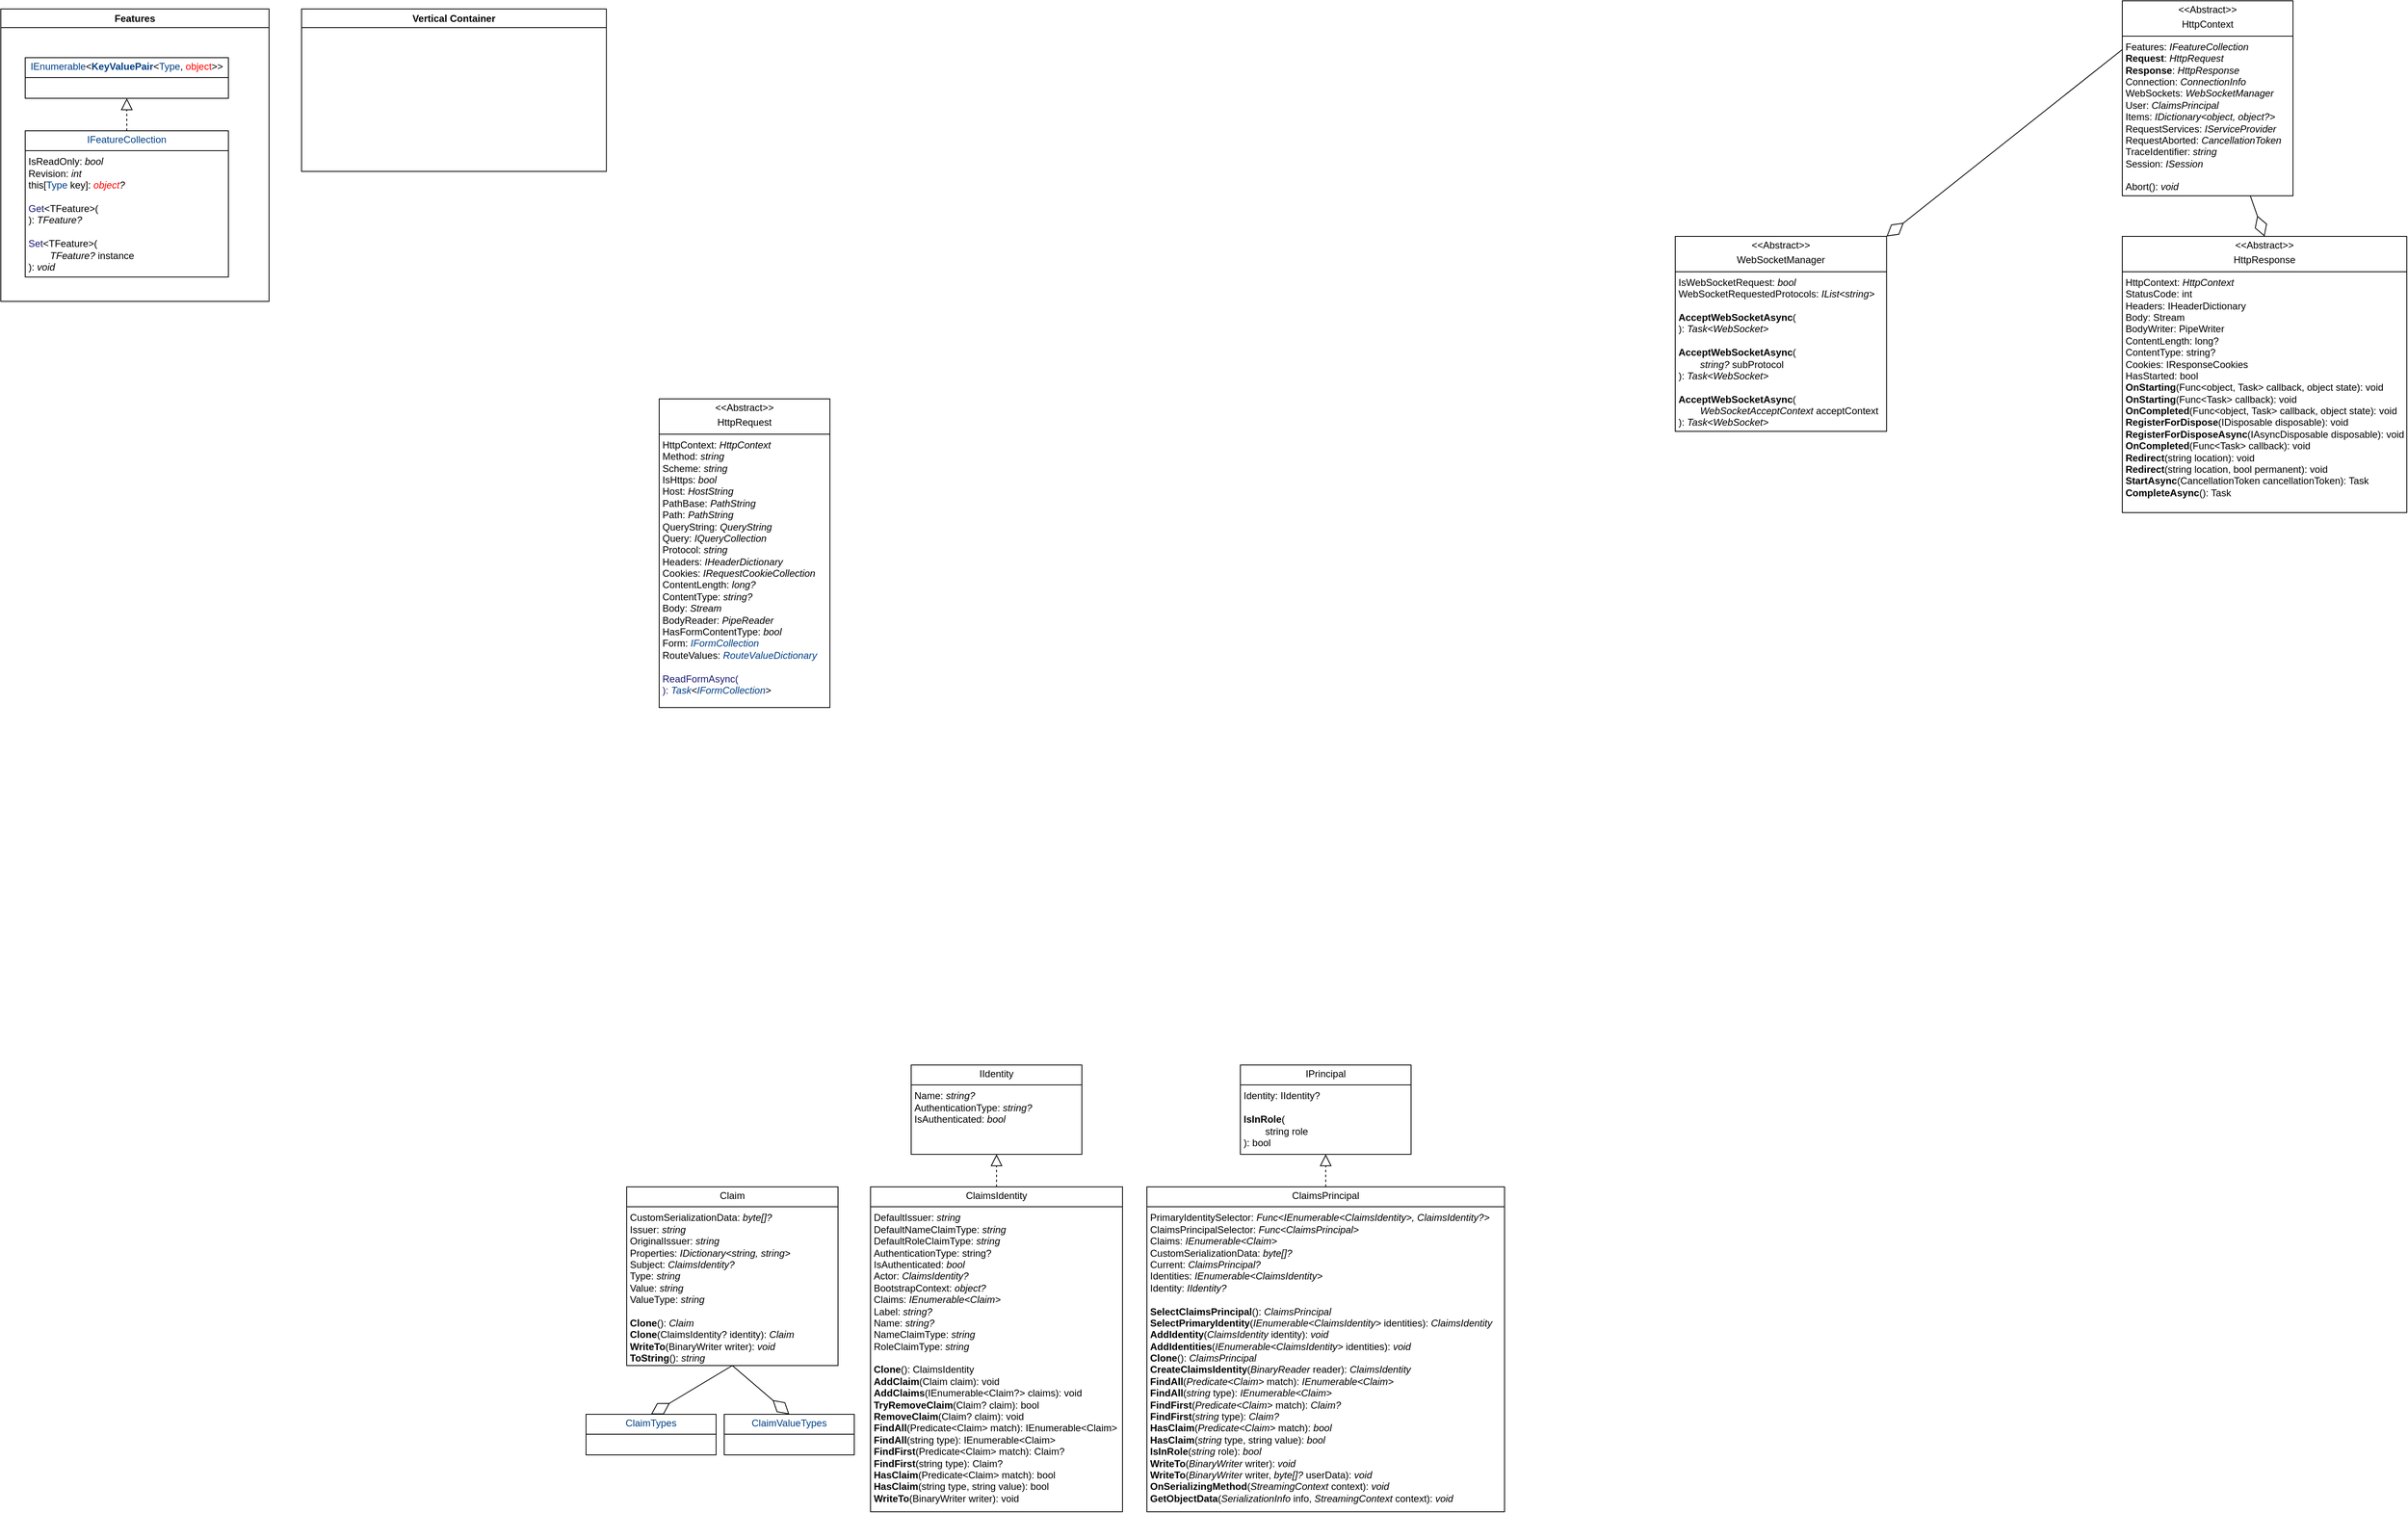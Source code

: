 <mxfile version="26.0.11">
  <diagram name="Page-1" id="c4acf3e9-155e-7222-9cf6-157b1a14988f">
    <mxGraphModel dx="1656" dy="393" grid="1" gridSize="10" guides="1" tooltips="1" connect="1" arrows="1" fold="1" page="1" pageScale="1" pageWidth="850" pageHeight="1100" background="none" math="0" shadow="0">
      <root>
        <mxCell id="0" />
        <mxCell id="1" parent="0" />
        <mxCell id="_XB5iaJIaThtLEkjIBvh-1" value="&lt;p style=&quot;margin:0px;margin-top:4px;text-align:center;&quot;&gt;&lt;font&gt;&amp;lt;&amp;lt;Abstract&amp;gt;&amp;gt;&lt;/font&gt;&lt;/p&gt;&lt;p style=&quot;margin:0px;margin-top:4px;text-align:center;&quot;&gt;&lt;span style=&quot;&quot;&gt;HttpContext&lt;/span&gt;&lt;/p&gt;&lt;hr style=&quot;border-style:solid;&quot; size=&quot;1&quot;&gt;&lt;p style=&quot;margin:0px;margin-left:4px;&quot;&gt;Features:&amp;nbsp;&lt;span style=&quot;background-color: initial;&quot;&gt;&lt;i&gt;IFeatureCollection&lt;/i&gt;&lt;/span&gt;&lt;/p&gt;&lt;p style=&quot;margin:0px;margin-left:4px;&quot;&gt;&lt;b&gt;Request&lt;/b&gt;:&amp;nbsp;&lt;span style=&quot;background-color: initial;&quot;&gt;&lt;/span&gt;&lt;span style=&quot;background-color: initial;&quot;&gt;&lt;i&gt;HttpRequest&lt;/i&gt;&lt;/span&gt;&lt;/p&gt;&lt;p style=&quot;margin:0px;margin-left:4px;&quot;&gt;&lt;b&gt;Response&lt;/b&gt;:&amp;nbsp;&lt;span style=&quot;background-color: initial;&quot;&gt;&lt;/span&gt;&lt;span style=&quot;background-color: initial;&quot;&gt;&lt;i&gt;HttpResponse&lt;/i&gt;&lt;/span&gt;&lt;/p&gt;&lt;p style=&quot;margin:0px;margin-left:4px;&quot;&gt;Connection:&amp;nbsp;&lt;span style=&quot;background-color: initial;&quot;&gt;&lt;/span&gt;&lt;span style=&quot;background-color: initial;&quot;&gt;&lt;i&gt;ConnectionInfo&lt;/i&gt;&lt;/span&gt;&lt;/p&gt;&lt;p style=&quot;margin:0px;margin-left:4px;&quot;&gt;WebSockets:&amp;nbsp;&lt;span style=&quot;background-color: initial;&quot;&gt;&lt;/span&gt;&lt;span style=&quot;background-color: initial;&quot;&gt;&lt;i&gt;WebSocketManager&lt;/i&gt;&lt;/span&gt;&lt;/p&gt;&lt;p style=&quot;margin:0px;margin-left:4px;&quot;&gt;User:&amp;nbsp;&lt;span style=&quot;background-color: initial;&quot;&gt;&lt;/span&gt;&lt;span style=&quot;background-color: initial;&quot;&gt;&lt;i&gt;ClaimsPrincipal&lt;/i&gt;&lt;/span&gt;&lt;/p&gt;&lt;p style=&quot;margin:0px;margin-left:4px;&quot;&gt;Items:&amp;nbsp;&lt;span style=&quot;background-color: initial;&quot;&gt;&lt;/span&gt;&lt;i&gt;&lt;span style=&quot;background-color: initial;&quot;&gt;IDictionary&lt;/span&gt;&lt;span style=&quot;background-color: initial;&quot;&gt;&amp;lt;&lt;/span&gt;&lt;span style=&quot;background-color: initial;&quot;&gt;object&lt;/span&gt;&lt;span style=&quot;background-color: initial;&quot;&gt;, &lt;/span&gt;&lt;span style=&quot;background-color: initial;&quot;&gt;object&lt;/span&gt;&lt;span style=&quot;background-color: initial;&quot;&gt;?&amp;gt;&lt;/span&gt;&lt;/i&gt;&lt;/p&gt;&lt;p style=&quot;margin:0px;margin-left:4px;&quot;&gt;RequestServices:&amp;nbsp;&lt;span style=&quot;background-color: initial;&quot;&gt;&lt;/span&gt;&lt;span style=&quot;background-color: initial;&quot;&gt;&lt;i&gt;IServiceProvider&lt;/i&gt;&lt;/span&gt;&lt;/p&gt;&lt;p style=&quot;margin:0px;margin-left:4px;&quot;&gt;RequestAborted:&amp;nbsp;&lt;span style=&quot;background-color: initial;&quot;&gt;&lt;/span&gt;&lt;span style=&quot;background-color: initial;&quot;&gt;&lt;i&gt;CancellationToken&lt;/i&gt;&lt;/span&gt;&lt;/p&gt;&lt;p style=&quot;margin:0px;margin-left:4px;&quot;&gt;TraceIdentifier:&amp;nbsp;&lt;span style=&quot;background-color: initial;&quot;&gt;&lt;/span&gt;&lt;span style=&quot;background-color: initial;&quot;&gt;&lt;i&gt;string&lt;/i&gt;&lt;/span&gt;&lt;/p&gt;&lt;p style=&quot;margin:0px;margin-left:4px;&quot;&gt;Session:&amp;nbsp;&lt;span style=&quot;background-color: initial;&quot;&gt;&lt;/span&gt;&lt;span style=&quot;background-color: initial;&quot;&gt;&lt;i&gt;ISession&lt;/i&gt;&lt;/span&gt;&lt;/p&gt;&lt;p style=&quot;margin:0px;margin-left:4px;&quot;&gt;&lt;span style=&quot;background-color: initial;&quot;&gt;&lt;i&gt;&lt;br&gt;&lt;/i&gt;&lt;/span&gt;&lt;/p&gt;&lt;p style=&quot;margin:0px;margin-left:4px;&quot;&gt;Abort():&amp;nbsp;&lt;span style=&quot;background-color: initial;&quot;&gt;&lt;/span&gt;&lt;span style=&quot;background-color: initial;&quot;&gt;&lt;i&gt;void&lt;/i&gt;&lt;/span&gt;&lt;/p&gt;&lt;p style=&quot;margin:0px;margin-left:4px;&quot;&gt;&lt;span style=&quot;background-color: initial;&quot;&gt;&lt;br&gt;&lt;/span&gt;&lt;/p&gt;" style="verticalAlign=top;align=left;overflow=fill;html=1;whiteSpace=wrap;fontColor=#000000;" parent="1" vertex="1">
          <mxGeometry x="1800" y="30" width="210" height="240" as="geometry" />
        </mxCell>
        <mxCell id="_XB5iaJIaThtLEkjIBvh-3" value="&lt;p style=&quot;margin:0px;margin-top:4px;text-align:center;&quot;&gt;&lt;font&gt;&amp;lt;&amp;lt;Abstract&amp;gt;&amp;gt;&lt;/font&gt;&lt;/p&gt;&lt;p style=&quot;margin:0px;margin-top:4px;text-align:center;&quot;&gt;&lt;span style=&quot;&quot;&gt;HttpResponse&lt;/span&gt;&lt;/p&gt;&lt;hr style=&quot;border-style:solid;&quot; size=&quot;1&quot;&gt;&lt;p style=&quot;margin:0px;margin-left:4px;&quot;&gt;HttpContext:&amp;nbsp;&lt;span style=&quot;background-color: initial;&quot;&gt;&lt;i&gt;HttpContext&lt;/i&gt;&lt;/span&gt;&lt;/p&gt;&lt;p style=&quot;margin:0px;margin-left:4px;&quot;&gt;StatusCode:&amp;nbsp;&lt;span style=&quot;background-color: initial;&quot;&gt;int&lt;/span&gt;&lt;/p&gt;&lt;p style=&quot;margin:0px;margin-left:4px;&quot;&gt;Headers:&amp;nbsp;&lt;span style=&quot;background-color: initial;&quot;&gt;&lt;/span&gt;&lt;span style=&quot;background-color: initial;&quot;&gt;IHeaderDictionary&lt;/span&gt;&lt;/p&gt;&lt;p style=&quot;margin:0px;margin-left:4px;&quot;&gt;Body:&amp;nbsp;&lt;span style=&quot;background-color: initial;&quot;&gt;&lt;/span&gt;&lt;span style=&quot;background-color: initial;&quot;&gt;Stream&lt;/span&gt;&lt;/p&gt;&lt;p style=&quot;margin:0px;margin-left:4px;&quot;&gt;BodyWriter:&amp;nbsp;&lt;span style=&quot;background-color: initial;&quot;&gt;&lt;/span&gt;&lt;span style=&quot;background-color: initial;&quot;&gt;PipeWriter&lt;/span&gt;&lt;/p&gt;&lt;p style=&quot;margin:0px;margin-left:4px;&quot;&gt;ContentLength:&amp;nbsp;&lt;span style=&quot;background-color: initial;&quot;&gt;&lt;/span&gt;&lt;span style=&quot;background-color: initial;&quot;&gt;long&lt;/span&gt;&lt;span style=&quot;background-color: initial;&quot;&gt;?&lt;/span&gt;&lt;/p&gt;&lt;p style=&quot;margin:0px;margin-left:4px;&quot;&gt;ContentType:&amp;nbsp;&lt;span style=&quot;background-color: initial;&quot;&gt;&lt;/span&gt;&lt;span style=&quot;background-color: initial;&quot;&gt;string&lt;/span&gt;&lt;span style=&quot;background-color: initial;&quot;&gt;?&lt;/span&gt;&lt;/p&gt;&lt;p style=&quot;margin:0px;margin-left:4px;&quot;&gt;Cookies:&amp;nbsp;&lt;span style=&quot;background-color: initial;&quot;&gt;&lt;/span&gt;&lt;span style=&quot;background-color: initial;&quot;&gt;IResponseCookies&lt;/span&gt;&lt;/p&gt;&lt;p style=&quot;margin:0px;margin-left:4px;&quot;&gt;HasStarted:&amp;nbsp;&lt;span style=&quot;background-color: initial;&quot;&gt;&lt;/span&gt;&lt;span style=&quot;background-color: initial;&quot;&gt;bool&lt;/span&gt;&lt;/p&gt;&lt;p style=&quot;margin:0px;margin-left:4px;&quot;&gt;&lt;span style=&quot;&quot;&gt;&lt;b&gt;OnStarting&lt;/b&gt;&lt;/span&gt;(&lt;span style=&quot;background-color: initial;&quot;&gt;Func&lt;/span&gt;&lt;span style=&quot;background-color: initial;&quot;&gt;&amp;lt;&lt;/span&gt;&lt;span style=&quot;background-color: initial;&quot;&gt;object&lt;/span&gt;&lt;span style=&quot;background-color: initial;&quot;&gt;, &lt;/span&gt;&lt;span style=&quot;background-color: initial;&quot;&gt;Task&lt;/span&gt;&lt;span style=&quot;background-color: initial;&quot;&gt;&amp;gt; callback,&amp;nbsp;&lt;/span&gt;&lt;span style=&quot;background-color: initial;&quot;&gt;object&lt;/span&gt;&lt;span style=&quot;background-color: initial;&quot;&gt; state&lt;/span&gt;&lt;span style=&quot;background-color: initial;&quot;&gt;): void&lt;/span&gt;&lt;/p&gt;&lt;p style=&quot;margin:0px;margin-left:4px;&quot;&gt;&lt;span style=&quot;&quot;&gt;&lt;b&gt;OnStarting&lt;/b&gt;&lt;/span&gt;(&lt;span style=&quot;background-color: initial;&quot;&gt;Func&lt;/span&gt;&lt;span style=&quot;background-color: initial;&quot;&gt;&amp;lt;&lt;/span&gt;&lt;span style=&quot;background-color: initial;&quot;&gt;Task&lt;/span&gt;&lt;span style=&quot;background-color: initial;&quot;&gt;&amp;gt; callback&lt;/span&gt;&lt;span style=&quot;background-color: initial;&quot;&gt;): void&lt;/span&gt;&lt;/p&gt;&lt;p style=&quot;margin:0px;margin-left:4px;&quot;&gt;&lt;span style=&quot;&quot;&gt;&lt;b&gt;OnCompleted&lt;/b&gt;&lt;/span&gt;(&lt;span style=&quot;background-color: initial;&quot;&gt;Func&lt;/span&gt;&lt;span style=&quot;background-color: initial;&quot;&gt;&amp;lt;&lt;/span&gt;&lt;span style=&quot;background-color: initial;&quot;&gt;object&lt;/span&gt;&lt;span style=&quot;background-color: initial;&quot;&gt;, &lt;/span&gt;&lt;span style=&quot;background-color: initial;&quot;&gt;Task&lt;/span&gt;&lt;span style=&quot;background-color: initial;&quot;&gt;&amp;gt; callback,&amp;nbsp;&lt;/span&gt;&lt;span style=&quot;background-color: initial;&quot;&gt;object&lt;/span&gt;&lt;span style=&quot;background-color: initial;&quot;&gt; state&lt;/span&gt;&lt;span style=&quot;background-color: initial;&quot;&gt;): void&lt;/span&gt;&lt;/p&gt;&lt;p style=&quot;margin:0px;margin-left:4px;&quot;&gt;&lt;span style=&quot;&quot;&gt;&lt;b&gt;RegisterForDispose&lt;/b&gt;&lt;/span&gt;(&lt;span style=&quot;background-color: initial;&quot;&gt;IDisposable&lt;/span&gt;&lt;span style=&quot;background-color: initial;&quot;&gt; disposable&lt;/span&gt;&lt;span style=&quot;background-color: initial;&quot;&gt;): void&lt;/span&gt;&lt;/p&gt;&lt;p style=&quot;margin:0px;margin-left:4px;&quot;&gt;&lt;span style=&quot;background-color: initial;&quot;&gt;&lt;b&gt;RegisterForDisposeAsync&lt;/b&gt;&lt;/span&gt;&lt;span style=&quot;background-color: initial;&quot;&gt;(&lt;/span&gt;&lt;span style=&quot;background-color: initial;&quot;&gt;IAsyncDisposable&lt;/span&gt;&lt;span style=&quot;background-color: initial;&quot;&gt; &lt;/span&gt;&lt;span style=&quot;background-color: initial;&quot;&gt;disposable&lt;/span&gt;&lt;span style=&quot;background-color: initial;&quot;&gt;): void&lt;/span&gt;&lt;/p&gt;&lt;p style=&quot;margin:0px;margin-left:4px;&quot;&gt;&lt;span style=&quot;background-color: initial;&quot;&gt;&lt;b&gt;OnCompleted&lt;/b&gt;&lt;/span&gt;&lt;span style=&quot;background-color: initial;&quot;&gt;(&lt;/span&gt;&lt;span style=&quot;background-color: initial;&quot;&gt;Func&lt;/span&gt;&lt;span style=&quot;background-color: initial;&quot;&gt;&amp;lt;&lt;/span&gt;&lt;span style=&quot;background-color: initial;&quot;&gt;Task&lt;/span&gt;&lt;span style=&quot;background-color: initial;&quot;&gt;&amp;gt; &lt;/span&gt;&lt;span style=&quot;background-color: initial;&quot;&gt;callback&lt;/span&gt;&lt;span style=&quot;background-color: initial;&quot;&gt;): void&lt;/span&gt;&lt;/p&gt;&lt;p style=&quot;margin:0px;margin-left:4px;&quot;&gt;&lt;span style=&quot;&quot;&gt;&lt;b&gt;Redirect&lt;/b&gt;&lt;/span&gt;(&lt;span style=&quot;&quot;&gt;string&lt;/span&gt; location): void&lt;span style=&quot;background-color: initial;&quot;&gt;&lt;/span&gt;&lt;/p&gt;&lt;p style=&quot;margin:0px;margin-left:4px;&quot;&gt;&lt;span style=&quot;&quot;&gt;&lt;b&gt;Redirect&lt;/b&gt;&lt;/span&gt;(&lt;span style=&quot;&quot;&gt;string&lt;/span&gt; location, &lt;span style=&quot;&quot;&gt;bool&lt;/span&gt; permanent): void&lt;/p&gt;&lt;p style=&quot;margin:0px;margin-left:4px;&quot;&gt;&lt;span style=&quot;&quot;&gt;&lt;b&gt;StartAsync&lt;/b&gt;&lt;/span&gt;(&lt;span style=&quot;background-color: initial;&quot;&gt;CancellationToken&lt;/span&gt;&lt;span style=&quot;background-color: initial;&quot;&gt; &lt;/span&gt;&lt;span style=&quot;background-color: initial;&quot;&gt;cancellationToken&lt;/span&gt;&lt;span style=&quot;background-color: initial;&quot;&gt;): Task&lt;/span&gt;&lt;/p&gt;&lt;p style=&quot;margin:0px;margin-left:4px;&quot;&gt;&lt;span style=&quot;&quot;&gt;&lt;b&gt;CompleteAsync&lt;/b&gt;&lt;/span&gt;(): Task&lt;/p&gt;" style="verticalAlign=top;align=left;overflow=fill;html=1;whiteSpace=wrap;fontColor=#000000;fontStyle=0" parent="1" vertex="1">
          <mxGeometry x="1800" y="320" width="350" height="340" as="geometry" />
        </mxCell>
        <mxCell id="_XB5iaJIaThtLEkjIBvh-5" value="&lt;p style=&quot;margin:0px;margin-top:4px;text-align:center;&quot;&gt;&lt;font&gt;&amp;lt;&amp;lt;Abstract&amp;gt;&amp;gt;&lt;/font&gt;&lt;/p&gt;&lt;p style=&quot;margin:0px;margin-top:4px;text-align:center;&quot;&gt;&lt;span style=&quot;&quot;&gt;WebSocketManager&lt;/span&gt;&lt;/p&gt;&lt;hr style=&quot;border-style:solid;&quot; size=&quot;1&quot;&gt;&lt;p style=&quot;margin:0px;margin-left:4px;&quot;&gt;IsWebSocketRequest: &lt;i&gt;bool&lt;/i&gt;&lt;/p&gt;&lt;p style=&quot;margin:0px;margin-left:4px;&quot;&gt;WebSocketRequestedProtocols:&amp;nbsp;&lt;i&gt;&lt;span style=&quot;background-color: initial;&quot;&gt;IList&lt;/span&gt;&lt;span style=&quot;background-color: initial;&quot;&gt;&amp;lt;&lt;/span&gt;&lt;span style=&quot;background-color: initial;&quot;&gt;string&lt;/span&gt;&lt;span style=&quot;background-color: initial;&quot;&gt;&amp;gt;&lt;/span&gt;&lt;/i&gt;&lt;/p&gt;&lt;p style=&quot;margin:0px;margin-left:4px;&quot;&gt;&lt;span style=&quot;font-weight: bold;&quot;&gt;&lt;br&gt;&lt;/span&gt;&lt;/p&gt;&lt;p style=&quot;margin:0px;margin-left:4px;&quot;&gt;&lt;span style=&quot;font-weight: bold;&quot;&gt;AcceptWebSocketAsync&lt;/span&gt;(&lt;/p&gt;&lt;p style=&quot;margin:0px;margin-left:4px;&quot;&gt;):&amp;nbsp;&lt;span style=&quot;background-color: initial;&quot;&gt;&lt;/span&gt;&lt;i&gt;&lt;span style=&quot;background-color: initial;&quot;&gt;Task&lt;/span&gt;&lt;span style=&quot;background-color: initial;&quot;&gt;&amp;lt;&lt;/span&gt;&lt;span style=&quot;background-color: initial;&quot;&gt;WebSocket&lt;/span&gt;&lt;span style=&quot;background-color: initial;&quot;&gt;&amp;gt;&lt;/span&gt;&lt;/i&gt;&lt;/p&gt;&lt;p style=&quot;margin:0px;margin-left:4px;&quot;&gt;&lt;span style=&quot;font-weight: bold;&quot;&gt;&lt;br&gt;&lt;/span&gt;&lt;/p&gt;&lt;p style=&quot;margin:0px;margin-left:4px;&quot;&gt;&lt;span style=&quot;font-weight: bold;&quot;&gt;AcceptWebSocketAsync&lt;/span&gt;(&lt;/p&gt;&lt;p style=&quot;margin:0px;margin-left:4px;&quot;&gt;&lt;span style=&quot;&quot;&gt;&lt;span style=&quot;white-space: pre;&quot;&gt;&#x9;&lt;/span&gt;&lt;i&gt;string&lt;/i&gt;&lt;/span&gt;&lt;i&gt;?&lt;/i&gt; subProtocol&lt;/p&gt;&lt;p style=&quot;margin:0px;margin-left:4px;&quot;&gt;):&amp;nbsp;&lt;span style=&quot;background-color: initial;&quot;&gt;&lt;/span&gt;&lt;i&gt;&lt;span style=&quot;background-color: initial;&quot;&gt;Task&lt;/span&gt;&lt;span style=&quot;background-color: initial;&quot;&gt;&amp;lt;&lt;/span&gt;&lt;span style=&quot;background-color: initial;&quot;&gt;WebSocket&lt;/span&gt;&lt;span style=&quot;background-color: initial;&quot;&gt;&amp;gt;&lt;/span&gt;&lt;/i&gt;&lt;/p&gt;&lt;p style=&quot;margin:0px;margin-left:4px;&quot;&gt;&lt;span style=&quot;font-weight: bold;&quot;&gt;&lt;br&gt;&lt;/span&gt;&lt;/p&gt;&lt;p style=&quot;margin:0px;margin-left:4px;&quot;&gt;&lt;span style=&quot;font-weight: bold;&quot;&gt;AcceptWebSocketAsync&lt;/span&gt;(&lt;/p&gt;&lt;p style=&quot;margin:0px;margin-left:4px;&quot;&gt;&lt;span style=&quot;&quot;&gt;&lt;span style=&quot;white-space: pre;&quot;&gt;&#x9;&lt;/span&gt;&lt;i&gt;WebSocketAcceptContext&lt;/i&gt;&lt;/span&gt; acceptContext&lt;/p&gt;&lt;p style=&quot;margin:0px;margin-left:4px;&quot;&gt;):&amp;nbsp;&lt;span style=&quot;background-color: initial;&quot;&gt;&lt;/span&gt;&lt;i&gt;&lt;span style=&quot;background-color: initial;&quot;&gt;Task&lt;/span&gt;&lt;span style=&quot;background-color: initial;&quot;&gt;&amp;lt;&lt;/span&gt;&lt;span style=&quot;background-color: initial;&quot;&gt;WebSocket&lt;/span&gt;&lt;span style=&quot;background-color: initial;&quot;&gt;&amp;gt;&lt;/span&gt;&lt;/i&gt;&lt;/p&gt;" style="verticalAlign=top;align=left;overflow=fill;html=1;whiteSpace=wrap;fontColor=#000000;fontStyle=0" parent="1" vertex="1">
          <mxGeometry x="1250" y="320" width="260" height="240" as="geometry" />
        </mxCell>
        <mxCell id="_XB5iaJIaThtLEkjIBvh-6" value="" style="endArrow=diamondThin;endFill=0;endSize=24;html=1;rounded=0;exitX=0;exitY=0.25;exitDx=0;exitDy=0;entryX=1;entryY=0;entryDx=0;entryDy=0;" parent="1" source="_XB5iaJIaThtLEkjIBvh-1" target="_XB5iaJIaThtLEkjIBvh-5" edge="1">
          <mxGeometry width="160" relative="1" as="geometry">
            <mxPoint x="1950" y="390" as="sourcePoint" />
            <mxPoint x="1870" y="294" as="targetPoint" />
          </mxGeometry>
        </mxCell>
        <mxCell id="_XB5iaJIaThtLEkjIBvh-7" value="&lt;p style=&quot;margin:0px;margin-top:4px;text-align:center;&quot;&gt;&lt;span style=&quot;background-color: initial;&quot;&gt;ClaimsPrincipal&lt;/span&gt;&lt;/p&gt;&lt;hr style=&quot;border-style:solid;&quot; size=&quot;1&quot;&gt;&lt;p style=&quot;margin:0px;margin-left:4px;&quot;&gt;PrimaryIdentitySelector:&amp;nbsp;&lt;i&gt;&lt;span style=&quot;background-color: initial;&quot;&gt;Func&lt;/span&gt;&lt;span style=&quot;background-color: initial;&quot;&gt;&amp;lt;&lt;/span&gt;&lt;span style=&quot;background-color: initial;&quot;&gt;IEnumerable&lt;/span&gt;&lt;span style=&quot;background-color: initial;&quot;&gt;&amp;lt;&lt;/span&gt;&lt;span style=&quot;background-color: initial;&quot;&gt;ClaimsIdentity&lt;/span&gt;&lt;span style=&quot;background-color: initial;&quot;&gt;&amp;gt;, &lt;/span&gt;&lt;span style=&quot;background-color: initial;&quot;&gt;ClaimsIdentity&lt;/span&gt;&lt;span style=&quot;background-color: initial;&quot;&gt;?&amp;gt;&lt;/span&gt;&lt;/i&gt;&lt;/p&gt;&lt;p style=&quot;margin:0px;margin-left:4px;&quot;&gt;ClaimsPrincipalSelector:&amp;nbsp;&lt;span style=&quot;background-color: initial;&quot;&gt;&lt;/span&gt;&lt;i&gt;&lt;span style=&quot;background-color: initial;&quot;&gt;Func&lt;/span&gt;&lt;span style=&quot;background-color: initial;&quot;&gt;&amp;lt;&lt;/span&gt;&lt;span style=&quot;background-color: initial;&quot;&gt;ClaimsPrincipal&lt;/span&gt;&lt;span style=&quot;background-color: initial;&quot;&gt;&amp;gt;&lt;/span&gt;&lt;/i&gt;&lt;/p&gt;&lt;p style=&quot;margin:0px;margin-left:4px;&quot;&gt;Claims:&amp;nbsp;&lt;span style=&quot;background-color: initial;&quot;&gt;&lt;/span&gt;&lt;i&gt;&lt;span style=&quot;background-color: initial;&quot;&gt;IEnumerable&lt;/span&gt;&lt;span style=&quot;background-color: initial;&quot;&gt;&amp;lt;&lt;/span&gt;&lt;span style=&quot;background-color: initial;&quot;&gt;Claim&lt;/span&gt;&lt;span style=&quot;background-color: initial;&quot;&gt;&amp;gt;&lt;/span&gt;&lt;/i&gt;&lt;/p&gt;&lt;p style=&quot;margin:0px;margin-left:4px;&quot;&gt;CustomSerializationData:&amp;nbsp;&lt;span style=&quot;background-color: initial;&quot;&gt;&lt;/span&gt;&lt;i&gt;&lt;span style=&quot;background-color: initial;&quot;&gt;byte&lt;/span&gt;&lt;span style=&quot;background-color: initial;&quot;&gt;[]?&lt;/span&gt;&lt;/i&gt;&lt;/p&gt;&lt;p style=&quot;margin:0px;margin-left:4px;&quot;&gt;Current:&amp;nbsp;&lt;span style=&quot;background-color: initial;&quot;&gt;&lt;/span&gt;&lt;i&gt;&lt;span style=&quot;background-color: initial;&quot;&gt;ClaimsPrincipal&lt;/span&gt;&lt;span style=&quot;background-color: initial;&quot;&gt;?&lt;/span&gt;&lt;/i&gt;&lt;/p&gt;&lt;p style=&quot;margin:0px;margin-left:4px;&quot;&gt;Identities:&amp;nbsp;&lt;span style=&quot;background-color: initial;&quot;&gt;&lt;/span&gt;&lt;i&gt;&lt;span style=&quot;background-color: initial;&quot;&gt;IEnumerable&lt;/span&gt;&lt;span style=&quot;background-color: initial;&quot;&gt;&amp;lt;&lt;/span&gt;&lt;span style=&quot;background-color: initial;&quot;&gt;ClaimsIdentity&lt;/span&gt;&lt;span style=&quot;background-color: initial;&quot;&gt;&amp;gt;&lt;/span&gt;&lt;/i&gt;&lt;/p&gt;&lt;p style=&quot;margin:0px;margin-left:4px;&quot;&gt;Identity:&amp;nbsp;&lt;span style=&quot;background-color: initial;&quot;&gt;&lt;/span&gt;&lt;i&gt;&lt;span style=&quot;background-color: initial;&quot;&gt;IIdentity&lt;/span&gt;&lt;span style=&quot;background-color: initial;&quot;&gt;?&lt;/span&gt;&lt;/i&gt;&lt;/p&gt;&lt;p style=&quot;margin:0px;margin-left:4px;&quot;&gt;&lt;span style=&quot;background-color: initial;&quot;&gt;&lt;br&gt;&lt;/span&gt;&lt;/p&gt;&lt;p style=&quot;margin:0px;margin-left:4px;&quot;&gt;&lt;span style=&quot;font-weight: bold;&quot;&gt;SelectClaimsPrincipal&lt;/span&gt;():&amp;nbsp;&lt;span style=&quot;background-color: initial;&quot;&gt;&lt;i&gt;ClaimsPrincipal&lt;/i&gt;&lt;/span&gt;&lt;/p&gt;&lt;p style=&quot;margin:0px;margin-left:4px;&quot;&gt;&lt;span style=&quot;font-weight: bold;&quot;&gt;SelectPrimaryIdentity&lt;/span&gt;(&lt;i&gt;&lt;span style=&quot;&quot;&gt;IEnumerable&lt;/span&gt;&amp;lt;&lt;span style=&quot;&quot;&gt;ClaimsIdentity&lt;/span&gt;&amp;gt;&lt;/i&gt; identities):&amp;nbsp;&lt;span style=&quot;background-color: initial;&quot;&gt;&lt;/span&gt;&lt;span style=&quot;background-color: initial;&quot;&gt;&lt;i&gt;ClaimsIdentity&lt;/i&gt;&lt;/span&gt;&lt;/p&gt;&lt;p style=&quot;margin:0px;margin-left:4px;&quot;&gt;&lt;span style=&quot;font-weight: bold;&quot;&gt;AddIdentity&lt;/span&gt;(&lt;span style=&quot;&quot;&gt;&lt;i&gt;ClaimsIdentity&lt;/i&gt;&lt;/span&gt; identity): &lt;i&gt;void&lt;/i&gt;&lt;span style=&quot;background-color: initial;&quot;&gt;&lt;/span&gt;&lt;/p&gt;&lt;p style=&quot;margin:0px;margin-left:4px;&quot;&gt;&lt;span style=&quot;font-weight: bold;&quot;&gt;AddIdentities&lt;/span&gt;(&lt;i&gt;&lt;span style=&quot;&quot;&gt;IEnumerable&lt;/span&gt;&amp;lt;&lt;span style=&quot;&quot;&gt;ClaimsIdentity&lt;/span&gt;&amp;gt;&lt;/i&gt; identities): &lt;i&gt;void&lt;/i&gt;&lt;/p&gt;&lt;p style=&quot;margin:0px;margin-left:4px;&quot;&gt;&lt;span style=&quot;font-weight: bold;&quot;&gt;Clone&lt;/span&gt;():&amp;nbsp;&lt;span style=&quot;background-color: initial;&quot;&gt;&lt;i&gt;ClaimsPrincipal&lt;/i&gt;&lt;/span&gt;&lt;/p&gt;&lt;p style=&quot;margin:0px;margin-left:4px;&quot;&gt;&lt;span style=&quot;font-weight: bold;&quot;&gt;CreateClaimsIdentity&lt;/span&gt;(&lt;span style=&quot;&quot;&gt;&lt;i&gt;BinaryReader&lt;/i&gt;&lt;/span&gt; reader):&amp;nbsp;&lt;span style=&quot;background-color: initial;&quot;&gt;&lt;/span&gt;&lt;span style=&quot;background-color: initial;&quot;&gt;&lt;i&gt;ClaimsIdentity&lt;/i&gt;&lt;/span&gt;&lt;/p&gt;&lt;p style=&quot;margin:0px;margin-left:4px;&quot;&gt;&lt;span style=&quot;font-weight: bold;&quot;&gt;FindAll&lt;/span&gt;(&lt;i&gt;&lt;span style=&quot;&quot;&gt;Predicate&lt;/span&gt;&amp;lt;&lt;span style=&quot;&quot;&gt;Claim&lt;/span&gt;&amp;gt;&lt;/i&gt; match):&amp;nbsp;&lt;span style=&quot;background-color: initial;&quot;&gt;&lt;/span&gt;&lt;i&gt;&lt;span style=&quot;background-color: initial;&quot;&gt;IEnumerable&lt;/span&gt;&lt;span style=&quot;background-color: initial;&quot;&gt;&amp;lt;&lt;/span&gt;&lt;span style=&quot;background-color: initial;&quot;&gt;Claim&lt;/span&gt;&lt;span style=&quot;background-color: initial;&quot;&gt;&amp;gt;&lt;/span&gt;&lt;/i&gt;&lt;/p&gt;&lt;p style=&quot;margin:0px;margin-left:4px;&quot;&gt;&lt;span style=&quot;font-weight: bold;&quot;&gt;FindAll&lt;/span&gt;(&lt;span style=&quot;&quot;&gt;&lt;i&gt;string&lt;/i&gt;&lt;/span&gt; type):&amp;nbsp;&lt;span style=&quot;background-color: initial;&quot;&gt;&lt;/span&gt;&lt;i&gt;&lt;span style=&quot;background-color: initial;&quot;&gt;IEnumerable&lt;/span&gt;&lt;span style=&quot;background-color: initial;&quot;&gt;&amp;lt;&lt;/span&gt;&lt;span style=&quot;background-color: initial;&quot;&gt;Claim&lt;/span&gt;&lt;span style=&quot;background-color: initial;&quot;&gt;&amp;gt;&lt;/span&gt;&lt;/i&gt;&lt;/p&gt;&lt;p style=&quot;margin:0px;margin-left:4px;&quot;&gt;&lt;span style=&quot;font-weight: bold;&quot;&gt;FindFirst&lt;/span&gt;(&lt;i&gt;&lt;span style=&quot;&quot;&gt;Predicate&lt;/span&gt;&amp;lt;&lt;span style=&quot;&quot;&gt;Claim&lt;/span&gt;&amp;gt;&lt;/i&gt; match):&amp;nbsp;&lt;span style=&quot;background-color: initial;&quot;&gt;&lt;/span&gt;&lt;i&gt;&lt;span style=&quot;background-color: initial;&quot;&gt;Claim&lt;/span&gt;&lt;span style=&quot;background-color: initial;&quot;&gt;?&lt;/span&gt;&lt;/i&gt;&lt;/p&gt;&lt;p style=&quot;margin:0px;margin-left:4px;&quot;&gt;&lt;span style=&quot;font-weight: bold;&quot;&gt;FindFirst&lt;/span&gt;(&lt;span style=&quot;&quot;&gt;&lt;i&gt;string&lt;/i&gt;&lt;/span&gt; type):&amp;nbsp;&lt;i&gt;&lt;span style=&quot;background-color: initial;&quot;&gt;Claim&lt;/span&gt;&lt;span style=&quot;background-color: initial;&quot;&gt;?&lt;/span&gt;&lt;/i&gt;&lt;/p&gt;&lt;p style=&quot;margin:0px;margin-left:4px;&quot;&gt;&lt;span style=&quot;font-weight: bold;&quot;&gt;HasClaim&lt;/span&gt;(&lt;i&gt;&lt;span style=&quot;&quot;&gt;Predicate&lt;/span&gt;&amp;lt;&lt;span style=&quot;&quot;&gt;Claim&lt;/span&gt;&amp;gt;&lt;/i&gt; match): &lt;i&gt;bool&lt;/i&gt;&lt;span style=&quot;background-color: initial;&quot;&gt;&lt;/span&gt;&lt;/p&gt;&lt;p style=&quot;margin:0px;margin-left:4px;&quot;&gt;&lt;span style=&quot;font-weight: bold;&quot;&gt;HasClaim&lt;/span&gt;(&lt;span style=&quot;&quot;&gt;&lt;i&gt;string&lt;/i&gt;&lt;/span&gt; type, &lt;span style=&quot;&quot;&gt;string&lt;/span&gt; value): &lt;i&gt;bool&lt;/i&gt;&lt;/p&gt;&lt;p style=&quot;margin:0px;margin-left:4px;&quot;&gt;&lt;span style=&quot;font-weight: bold;&quot;&gt;IsInRole&lt;/span&gt;(&lt;span style=&quot;&quot;&gt;&lt;i&gt;string&lt;/i&gt;&lt;/span&gt; role): &lt;i&gt;bool&lt;/i&gt;&lt;/p&gt;&lt;p style=&quot;margin:0px;margin-left:4px;&quot;&gt;&lt;span style=&quot;font-weight: bold;&quot;&gt;WriteTo&lt;/span&gt;(&lt;span style=&quot;&quot;&gt;&lt;i&gt;BinaryWriter&lt;/i&gt;&lt;/span&gt; writer): &lt;i&gt;void&lt;/i&gt;&lt;/p&gt;&lt;p style=&quot;margin:0px;margin-left:4px;&quot;&gt;&lt;span style=&quot;font-weight: bold;&quot;&gt;WriteTo&lt;/span&gt;(&lt;span style=&quot;&quot;&gt;&lt;i&gt;BinaryWriter&lt;/i&gt;&lt;/span&gt; writer, &lt;i&gt;byte[]?&lt;/i&gt; userData): &lt;i&gt;void&lt;/i&gt;&lt;/p&gt;&lt;p style=&quot;margin:0px;margin-left:4px;&quot;&gt;&lt;span style=&quot;font-weight: bold;&quot;&gt;OnSerializingMethod&lt;/span&gt;(&lt;i&gt;StreamingContext&lt;/i&gt; context): &lt;i&gt;void&lt;/i&gt;&lt;/p&gt;&lt;p style=&quot;margin:0px;margin-left:4px;&quot;&gt;&lt;span style=&quot;font-weight: bold;&quot;&gt;GetObjectData&lt;/span&gt;(&lt;span style=&quot;&quot;&gt;&lt;i&gt;SerializationInfo&lt;/i&gt;&lt;/span&gt; info, &lt;i&gt;StreamingContext&lt;/i&gt; context): &lt;i&gt;void&lt;/i&gt;&lt;/p&gt;&lt;p style=&quot;margin:0px;margin-left:4px;&quot;&gt;&lt;br&gt;&lt;/p&gt;&lt;p style=&quot;margin:0px;margin-left:4px;&quot;&gt;&lt;br&gt;&lt;/p&gt;&lt;p style=&quot;margin:0px;margin-left:4px;&quot;&gt;&lt;br&gt;&lt;/p&gt;" style="verticalAlign=top;align=left;overflow=fill;html=1;whiteSpace=wrap;fontColor=#000000;fontStyle=0" parent="1" vertex="1">
          <mxGeometry x="600" y="1490" width="440" height="400" as="geometry" />
        </mxCell>
        <mxCell id="_XB5iaJIaThtLEkjIBvh-8" value="&lt;p style=&quot;margin:0px;margin-top:4px;text-align:center;&quot;&gt;&lt;span style=&quot;&quot;&gt;IPrincipal&lt;/span&gt;&lt;/p&gt;&lt;hr style=&quot;border-style:solid;&quot; size=&quot;1&quot;&gt;&lt;p style=&quot;margin:0px;margin-left:4px;&quot;&gt;Identity:&amp;nbsp;&lt;span style=&quot;background-color: initial;&quot;&gt;IIdentity&lt;/span&gt;&lt;span style=&quot;background-color: initial;&quot;&gt;?&lt;/span&gt;&lt;/p&gt;&lt;p style=&quot;margin:0px;margin-left:4px;&quot;&gt;&lt;span style=&quot;font-weight: bold;&quot;&gt;&lt;br&gt;&lt;/span&gt;&lt;/p&gt;&lt;p style=&quot;margin:0px;margin-left:4px;&quot;&gt;&lt;span style=&quot;font-weight: bold;&quot;&gt;IsInRole&lt;/span&gt;(&lt;/p&gt;&lt;p style=&quot;margin:0px;margin-left:4px;&quot;&gt;&lt;span style=&quot;&quot;&gt;&lt;span style=&quot;white-space: pre;&quot;&gt;&#x9;&lt;/span&gt;string&lt;/span&gt; role&lt;/p&gt;&lt;p style=&quot;margin:0px;margin-left:4px;&quot;&gt;): bool&lt;span style=&quot;background-color: initial;&quot;&gt;&lt;/span&gt;&lt;/p&gt;&lt;p style=&quot;margin:0px;margin-left:4px;&quot;&gt;&lt;br&gt;&lt;/p&gt;" style="verticalAlign=top;align=left;overflow=fill;html=1;whiteSpace=wrap;fontColor=#000000;fontStyle=0" parent="1" vertex="1">
          <mxGeometry x="715" y="1340" width="210" height="110" as="geometry" />
        </mxCell>
        <mxCell id="_XB5iaJIaThtLEkjIBvh-9" value="&lt;p style=&quot;margin:0px;margin-top:4px;text-align:center;&quot;&gt;&lt;span style=&quot;&quot;&gt;IIdentity&lt;/span&gt;&lt;/p&gt;&lt;hr size=&quot;1&quot; style=&quot;border-style:solid;&quot;&gt;&lt;p style=&quot;margin:0px;margin-left:4px;&quot;&gt;Name:&amp;nbsp;&lt;i&gt;&lt;span style=&quot;background-color: initial;&quot;&gt;string&lt;/span&gt;&lt;span style=&quot;background-color: initial;&quot;&gt;?&lt;/span&gt;&lt;/i&gt;&lt;/p&gt;&lt;p style=&quot;margin:0px;margin-left:4px;&quot;&gt;AuthenticationType:&amp;nbsp;&lt;i&gt;&lt;span style=&quot;background-color: initial;&quot;&gt;string&lt;/span&gt;&lt;span style=&quot;background-color: initial;&quot;&gt;?&lt;/span&gt;&lt;/i&gt;&lt;/p&gt;&lt;p style=&quot;margin:0px;margin-left:4px;&quot;&gt;IsAuthenticated:&amp;nbsp;&lt;span style=&quot;background-color: initial;&quot;&gt;&lt;/span&gt;&lt;span style=&quot;background-color: initial;&quot;&gt;&lt;i&gt;bool&lt;/i&gt;&lt;/span&gt;&lt;/p&gt;" style="verticalAlign=top;align=left;overflow=fill;html=1;whiteSpace=wrap;fontColor=#000000;fontStyle=0" parent="1" vertex="1">
          <mxGeometry x="310" y="1340" width="210" height="110" as="geometry" />
        </mxCell>
        <mxCell id="_XB5iaJIaThtLEkjIBvh-10" value="&lt;p style=&quot;margin:0px;margin-top:4px;text-align:center;&quot;&gt;&lt;span style=&quot;&quot;&gt;ClaimsIdentity&lt;/span&gt;&lt;/p&gt;&lt;hr style=&quot;border-style:solid;&quot; size=&quot;1&quot;&gt;&lt;p style=&quot;margin:0px;margin-left:4px;&quot;&gt;DefaultIssuer:&lt;span style=&quot;font-style: italic;&quot;&gt;&amp;nbsp;&lt;/span&gt;&lt;span style=&quot;background-color: initial;&quot;&gt;&lt;i&gt;string&lt;/i&gt;&lt;/span&gt;&lt;/p&gt;&lt;p style=&quot;margin:0px;margin-left:4px;&quot;&gt;DefaultNameClaimType:&amp;nbsp;&lt;span style=&quot;background-color: initial;&quot;&gt;&lt;/span&gt;&lt;span style=&quot;background-color: initial;&quot;&gt;&lt;i&gt;string&lt;/i&gt;&lt;/span&gt;&lt;/p&gt;&lt;p style=&quot;margin:0px;margin-left:4px;&quot;&gt;DefaultRoleClaimType:&lt;span style=&quot;font-style: italic;&quot;&gt;&amp;nbsp;&lt;/span&gt;&lt;span style=&quot;background-color: initial;&quot;&gt;&lt;/span&gt;&lt;span style=&quot;background-color: initial;&quot;&gt;&lt;i&gt;string&lt;/i&gt;&lt;/span&gt;&lt;/p&gt;&lt;p style=&quot;margin:0px;margin-left:4px;&quot;&gt;AuthenticationType:&amp;nbsp;&lt;span style=&quot;background-color: initial;&quot;&gt;&lt;/span&gt;&lt;span style=&quot;background-color: initial;&quot;&gt;string&lt;/span&gt;&lt;span style=&quot;background-color: initial;&quot;&gt;?&lt;/span&gt;&lt;/p&gt;&lt;p style=&quot;margin:0px;margin-left:4px;&quot;&gt;IsAuthenticated:&amp;nbsp;&lt;span style=&quot;background-color: initial;&quot;&gt;&lt;i&gt;bool&lt;/i&gt;&lt;/span&gt;&lt;/p&gt;&lt;p style=&quot;margin:0px;margin-left:4px;&quot;&gt;Actor:&amp;nbsp;&lt;span style=&quot;font-weight: bold; background-color: initial;&quot;&gt;&lt;/span&gt;&lt;i&gt;&lt;span style=&quot;background-color: initial;&quot;&gt;ClaimsIdentity&lt;/span&gt;&lt;span style=&quot;background-color: initial;&quot;&gt;?&lt;/span&gt;&lt;/i&gt;&lt;/p&gt;&lt;p style=&quot;margin:0px;margin-left:4px;&quot;&gt;BootstrapContext:&amp;nbsp;&lt;span style=&quot;background-color: initial;&quot;&gt;&lt;/span&gt;&lt;i&gt;&lt;span style=&quot;background-color: initial;&quot;&gt;object&lt;/span&gt;&lt;span style=&quot;background-color: initial;&quot;&gt;?&lt;/span&gt;&lt;/i&gt;&lt;/p&gt;&lt;p style=&quot;margin:0px;margin-left:4px;&quot;&gt;Claims:&amp;nbsp;&lt;span style=&quot;background-color: initial;&quot;&gt;&lt;/span&gt;&lt;i&gt;&lt;span style=&quot;background-color: initial;&quot;&gt;IEnumerable&lt;/span&gt;&lt;span style=&quot;background-color: initial;&quot;&gt;&amp;lt;&lt;/span&gt;&lt;span style=&quot;background-color: initial;&quot;&gt;Claim&lt;/span&gt;&lt;span style=&quot;background-color: initial;&quot;&gt;&amp;gt;&lt;/span&gt;&lt;/i&gt;&lt;/p&gt;&lt;p style=&quot;margin:0px;margin-left:4px;&quot;&gt;Label:&amp;nbsp;&lt;span style=&quot;background-color: initial;&quot;&gt;&lt;/span&gt;&lt;i&gt;&lt;span style=&quot;background-color: initial;&quot;&gt;string&lt;/span&gt;&lt;span style=&quot;background-color: initial;&quot;&gt;?&lt;/span&gt;&lt;/i&gt;&lt;/p&gt;&lt;p style=&quot;margin:0px;margin-left:4px;&quot;&gt;Name:&amp;nbsp;&lt;span style=&quot;background-color: initial;&quot;&gt;&lt;/span&gt;&lt;i&gt;&lt;span style=&quot;background-color: initial;&quot;&gt;string&lt;/span&gt;&lt;span style=&quot;background-color: initial;&quot;&gt;?&lt;/span&gt;&lt;/i&gt;&lt;/p&gt;&lt;p style=&quot;margin:0px;margin-left:4px;&quot;&gt;NameClaimType:&lt;i&gt;&amp;nbsp;&lt;span style=&quot;background-color: initial;&quot;&gt;&lt;/span&gt;&lt;span style=&quot;background-color: initial;&quot;&gt;string&lt;/span&gt;&lt;/i&gt;&lt;/p&gt;&lt;p style=&quot;margin:0px;margin-left:4px;&quot;&gt;RoleClaimType:&amp;nbsp;&lt;span style=&quot;background-color: initial;&quot;&gt;&lt;/span&gt;&lt;span style=&quot;background-color: initial;&quot;&gt;&lt;i&gt;string&lt;/i&gt;&lt;/span&gt;&lt;/p&gt;&lt;p style=&quot;margin:0px;margin-left:4px;&quot;&gt;&lt;span style=&quot;background-color: initial;&quot;&gt;&lt;br&gt;&lt;/span&gt;&lt;/p&gt;&lt;p style=&quot;margin:0px;margin-left:4px;&quot;&gt;&lt;span style=&quot;font-weight: bold;&quot;&gt;Clone&lt;/span&gt;():&amp;nbsp;&lt;span style=&quot;background-color: initial;&quot;&gt;&lt;/span&gt;&lt;span style=&quot;background-color: initial;&quot;&gt;ClaimsIdentity&lt;/span&gt;&lt;/p&gt;&lt;p style=&quot;margin:0px;margin-left:4px;&quot;&gt;&lt;span style=&quot;font-weight: bold;&quot;&gt;AddClaim&lt;/span&gt;(&lt;span style=&quot;&quot;&gt;Claim&lt;/span&gt; claim): void&lt;span style=&quot;background-color: initial;&quot;&gt;&lt;/span&gt;&lt;/p&gt;&lt;p style=&quot;margin:0px;margin-left:4px;&quot;&gt;&lt;span style=&quot;font-weight: bold;&quot;&gt;AddClaims&lt;/span&gt;(&lt;span style=&quot;&quot;&gt;IEnumerable&lt;/span&gt;&amp;lt;&lt;span style=&quot;&quot;&gt;Claim&lt;/span&gt;?&amp;gt; claims): void&lt;/p&gt;&lt;p style=&quot;margin:0px;margin-left:4px;&quot;&gt;&lt;span style=&quot;font-weight: bold;&quot;&gt;TryRemoveClaim&lt;/span&gt;(&lt;span style=&quot;&quot;&gt;Claim&lt;/span&gt;? claim): bool&lt;/p&gt;&lt;p style=&quot;margin:0px;margin-left:4px;&quot;&gt;&lt;span style=&quot;font-weight: bold;&quot;&gt;RemoveClaim&lt;/span&gt;(&lt;span style=&quot;&quot;&gt;Claim&lt;/span&gt;? claim): void&lt;/p&gt;&lt;p style=&quot;margin:0px;margin-left:4px;&quot;&gt;&lt;span style=&quot;font-weight: bold;&quot;&gt;FindAll&lt;/span&gt;(&lt;span style=&quot;&quot;&gt;Predicate&lt;/span&gt;&amp;lt;&lt;span style=&quot;&quot;&gt;Claim&lt;/span&gt;&amp;gt; match):&amp;nbsp;&lt;span style=&quot;background-color: initial;&quot;&gt;IEnumerable&lt;/span&gt;&lt;span style=&quot;background-color: initial;&quot;&gt;&amp;lt;&lt;/span&gt;&lt;span style=&quot;background-color: initial;&quot;&gt;Claim&lt;/span&gt;&lt;span style=&quot;background-color: initial;&quot;&gt;&amp;gt;&lt;/span&gt;&lt;/p&gt;&lt;p style=&quot;margin:0px;margin-left:4px;&quot;&gt;&lt;span style=&quot;font-weight: bold;&quot;&gt;FindAll&lt;/span&gt;(&lt;span style=&quot;&quot;&gt;string&lt;/span&gt; type):&amp;nbsp;&lt;span style=&quot;background-color: initial;&quot;&gt;&lt;/span&gt;&lt;span style=&quot;background-color: initial;&quot;&gt;IEnumerable&lt;/span&gt;&lt;span style=&quot;background-color: initial;&quot;&gt;&amp;lt;&lt;/span&gt;&lt;span style=&quot;background-color: initial;&quot;&gt;Claim&lt;/span&gt;&lt;span style=&quot;background-color: initial;&quot;&gt;&amp;gt;&lt;/span&gt;&lt;/p&gt;&lt;p style=&quot;margin:0px;margin-left:4px;&quot;&gt;&lt;span style=&quot;font-weight: bold;&quot;&gt;FindFirst&lt;/span&gt;(&lt;span style=&quot;&quot;&gt;Predicate&lt;/span&gt;&amp;lt;&lt;span style=&quot;&quot;&gt;Claim&lt;/span&gt;&amp;gt; match):&amp;nbsp;&lt;span style=&quot;background-color: initial;&quot;&gt;&lt;/span&gt;&lt;span style=&quot;background-color: initial;&quot;&gt;Claim&lt;/span&gt;&lt;span style=&quot;background-color: initial;&quot;&gt;?&lt;/span&gt;&lt;/p&gt;&lt;p style=&quot;margin:0px;margin-left:4px;&quot;&gt;&lt;span style=&quot;font-weight: bold;&quot;&gt;FindFirst&lt;/span&gt;(&lt;span style=&quot;&quot;&gt;string&lt;/span&gt; type):&amp;nbsp;&lt;span style=&quot;background-color: initial;&quot;&gt;&lt;/span&gt;&lt;span style=&quot;background-color: initial;&quot;&gt;Claim&lt;/span&gt;&lt;span style=&quot;background-color: initial;&quot;&gt;?&lt;/span&gt;&lt;/p&gt;&lt;p style=&quot;margin:0px;margin-left:4px;&quot;&gt;&lt;span style=&quot;font-weight: bold;&quot;&gt;HasClaim&lt;/span&gt;(&lt;span style=&quot;&quot;&gt;Predicate&lt;/span&gt;&amp;lt;&lt;span style=&quot;&quot;&gt;Claim&lt;/span&gt;&amp;gt; match): bool&lt;span style=&quot;background-color: initial;&quot;&gt;&lt;/span&gt;&lt;/p&gt;&lt;p style=&quot;margin:0px;margin-left:4px;&quot;&gt;&lt;span style=&quot;font-weight: bold;&quot;&gt;HasClaim&lt;/span&gt;(&lt;span style=&quot;&quot;&gt;string&lt;/span&gt; type, &lt;span style=&quot;&quot;&gt;string&lt;/span&gt; value): bool&lt;/p&gt;&lt;p style=&quot;margin:0px;margin-left:4px;&quot;&gt;&lt;span style=&quot;font-weight: bold;&quot;&gt;WriteTo&lt;/span&gt;(&lt;span style=&quot;&quot;&gt;BinaryWriter&lt;/span&gt; writer): void&lt;/p&gt;&lt;p style=&quot;margin:0px;margin-left:4px;&quot;&gt;&lt;span style=&quot;background-color: initial;&quot;&gt;&lt;br&gt;&lt;/span&gt;&lt;/p&gt;&lt;p style=&quot;margin:0px;margin-left:4px;&quot;&gt;&lt;span style=&quot;background-color: initial;&quot;&gt;&lt;br&gt;&lt;/span&gt;&lt;/p&gt;&lt;p style=&quot;margin:0px;margin-left:4px;&quot;&gt;&lt;span style=&quot;background-color: initial;&quot;&gt;&lt;br&gt;&lt;/span&gt;&lt;/p&gt;&lt;p style=&quot;margin:0px;margin-left:4px;&quot;&gt;&lt;span style=&quot;background-color: initial;&quot;&gt;&lt;br&gt;&lt;/span&gt;&lt;/p&gt;&lt;p style=&quot;margin:0px;margin-left:4px;&quot;&gt;&lt;span style=&quot;background-color: initial;&quot;&gt;&lt;br&gt;&lt;/span&gt;&lt;/p&gt;&lt;p style=&quot;margin:0px;margin-left:4px;&quot;&gt;&lt;span style=&quot;background-color: initial;&quot;&gt;&lt;br&gt;&lt;/span&gt;&lt;/p&gt;" style="verticalAlign=top;align=left;overflow=fill;html=1;whiteSpace=wrap;fontColor=#000000;fontStyle=0" parent="1" vertex="1">
          <mxGeometry x="260" y="1490" width="310" height="400" as="geometry" />
        </mxCell>
        <mxCell id="_XB5iaJIaThtLEkjIBvh-11" value="" style="endArrow=block;dashed=1;endFill=0;endSize=12;html=1;rounded=0;entryX=0.5;entryY=1;entryDx=0;entryDy=0;exitX=0.5;exitY=0;exitDx=0;exitDy=0;" parent="1" source="_XB5iaJIaThtLEkjIBvh-10" target="_XB5iaJIaThtLEkjIBvh-9" edge="1">
          <mxGeometry width="160" relative="1" as="geometry">
            <mxPoint x="550" y="1660" as="sourcePoint" />
            <mxPoint x="710" y="1660" as="targetPoint" />
          </mxGeometry>
        </mxCell>
        <mxCell id="_XB5iaJIaThtLEkjIBvh-12" value="&lt;p style=&quot;margin:0px;margin-top:4px;text-align:center;&quot;&gt;&lt;span style=&quot;&quot;&gt;Claim&lt;/span&gt;&lt;/p&gt;&lt;hr size=&quot;1&quot; style=&quot;border-style:solid;&quot;&gt;&lt;p style=&quot;margin:0px;margin-left:4px;&quot;&gt;&lt;span style=&quot;background-color: initial;&quot;&gt;CustomSerializationData&lt;/span&gt;:&amp;nbsp;&lt;i&gt;&lt;span style=&quot;background-color: initial;&quot;&gt;byte&lt;/span&gt;&lt;span style=&quot;background-color: initial;&quot;&gt;[]?&lt;/span&gt;&lt;/i&gt;&lt;/p&gt;&lt;p style=&quot;margin:0px;margin-left:4px;&quot;&gt;Issuer:&amp;nbsp;&lt;span style=&quot;background-color: initial;&quot;&gt;&lt;i&gt;string&lt;/i&gt;&lt;/span&gt;&lt;/p&gt;&lt;p style=&quot;margin:0px;margin-left:4px;&quot;&gt;OriginalIssuer:&amp;nbsp;&lt;span style=&quot;background-color: initial;&quot;&gt;&lt;/span&gt;&lt;span style=&quot;background-color: initial;&quot;&gt;&lt;i&gt;string&lt;/i&gt;&lt;/span&gt;&lt;/p&gt;&lt;p style=&quot;margin:0px;margin-left:4px;&quot;&gt;Properties:&amp;nbsp;&lt;span style=&quot;background-color: initial;&quot;&gt;&lt;/span&gt;&lt;i&gt;&lt;span style=&quot;background-color: initial;&quot;&gt;IDictionary&lt;/span&gt;&lt;span style=&quot;background-color: initial;&quot;&gt;&amp;lt;&lt;/span&gt;&lt;span style=&quot;background-color: initial;&quot;&gt;string&lt;/span&gt;&lt;span style=&quot;background-color: initial;&quot;&gt;, &lt;/span&gt;&lt;span style=&quot;background-color: initial;&quot;&gt;string&lt;/span&gt;&lt;span style=&quot;background-color: initial;&quot;&gt;&amp;gt;&lt;/span&gt;&lt;/i&gt;&lt;/p&gt;&lt;p style=&quot;margin:0px;margin-left:4px;&quot;&gt;Subject:&amp;nbsp;&lt;span style=&quot;background-color: initial;&quot;&gt;&lt;/span&gt;&lt;i&gt;&lt;span style=&quot;background-color: initial;&quot;&gt;ClaimsIdentity&lt;/span&gt;&lt;span style=&quot;background-color: initial;&quot;&gt;?&lt;/span&gt;&lt;/i&gt;&lt;/p&gt;&lt;p style=&quot;margin:0px;margin-left:4px;&quot;&gt;Type:&amp;nbsp;&lt;span style=&quot;background-color: initial;&quot;&gt;&lt;/span&gt;&lt;span style=&quot;background-color: initial;&quot;&gt;&lt;i&gt;string&lt;/i&gt;&lt;/span&gt;&lt;/p&gt;&lt;p style=&quot;margin:0px;margin-left:4px;&quot;&gt;Value:&amp;nbsp;&lt;span style=&quot;background-color: initial;&quot;&gt;&lt;i&gt;string&lt;/i&gt;&lt;/span&gt;&lt;/p&gt;&lt;p style=&quot;margin:0px;margin-left:4px;&quot;&gt;&lt;span style=&quot;background-color: initial;&quot;&gt;ValueType:&amp;nbsp;&lt;/span&gt;&lt;span style=&quot;background-color: initial;&quot;&gt;&lt;i&gt;string&lt;/i&gt;&lt;/span&gt;&lt;/p&gt;&lt;p style=&quot;margin:0px;margin-left:4px;&quot;&gt;&lt;span style=&quot;background-color: initial;&quot;&gt;&lt;br&gt;&lt;/span&gt;&lt;/p&gt;&lt;p style=&quot;margin:0px;margin-left:4px;&quot;&gt;&lt;span style=&quot;font-weight: bold;&quot;&gt;Clone&lt;/span&gt;():&amp;nbsp;&lt;span style=&quot;background-color: initial;&quot;&gt;&lt;i&gt;Claim&lt;/i&gt;&lt;/span&gt;&lt;/p&gt;&lt;p style=&quot;margin:0px;margin-left:4px;&quot;&gt;&lt;span style=&quot;font-weight: bold;&quot;&gt;Clone&lt;/span&gt;(&lt;span style=&quot;&quot;&gt;ClaimsIdentity&lt;/span&gt;? identity):&amp;nbsp;&lt;span style=&quot;background-color: initial;&quot;&gt;&lt;/span&gt;&lt;span style=&quot;background-color: initial;&quot;&gt;&lt;i&gt;Claim&lt;/i&gt;&lt;/span&gt;&lt;/p&gt;&lt;p style=&quot;margin:0px;margin-left:4px;&quot;&gt;&lt;span style=&quot;font-weight: bold;&quot;&gt;WriteTo&lt;/span&gt;(&lt;span style=&quot;&quot;&gt;BinaryWriter&lt;/span&gt; writer): &lt;i&gt;void&lt;/i&gt;&lt;span style=&quot;background-color: initial;&quot;&gt;&lt;/span&gt;&lt;/p&gt;&lt;p style=&quot;margin:0px;margin-left:4px;&quot;&gt;&lt;span style=&quot;font-weight: bold;&quot;&gt;ToString&lt;/span&gt;(): &lt;i&gt;string&lt;/i&gt;&lt;/p&gt;" style="verticalAlign=top;align=left;overflow=fill;html=1;whiteSpace=wrap;fontColor=#000000;fontStyle=0" parent="1" vertex="1">
          <mxGeometry x="-40" y="1490" width="260" height="220" as="geometry" />
        </mxCell>
        <mxCell id="_XB5iaJIaThtLEkjIBvh-13" value="&lt;p style=&quot;margin:0px;margin-top:4px;text-align:center;&quot;&gt;&lt;span style=&quot;color: rgb(0, 64, 133);&quot;&gt;ClaimTypes&lt;/span&gt;&lt;/p&gt;&lt;hr size=&quot;1&quot; style=&quot;border-style:solid;&quot;&gt;&lt;p style=&quot;margin:0px;margin-left:4px;&quot;&gt;&lt;br&gt;&lt;/p&gt;" style="verticalAlign=top;align=left;overflow=fill;html=1;whiteSpace=wrap;fontColor=#000000;fontStyle=0" parent="1" vertex="1">
          <mxGeometry x="-90" y="1770" width="160" height="50" as="geometry" />
        </mxCell>
        <mxCell id="_XB5iaJIaThtLEkjIBvh-14" value="" style="endArrow=diamondThin;endFill=0;endSize=24;html=1;rounded=0;entryX=0.5;entryY=0;entryDx=0;entryDy=0;exitX=0.5;exitY=1;exitDx=0;exitDy=0;" parent="1" source="_XB5iaJIaThtLEkjIBvh-12" target="_XB5iaJIaThtLEkjIBvh-13" edge="1">
          <mxGeometry width="160" relative="1" as="geometry">
            <mxPoint x="-60" y="1910" as="sourcePoint" />
            <mxPoint x="100" y="1910" as="targetPoint" />
          </mxGeometry>
        </mxCell>
        <mxCell id="_XB5iaJIaThtLEkjIBvh-15" value="&lt;p style=&quot;margin:0px;margin-top:4px;text-align:center;&quot;&gt;&lt;span style=&quot;color: rgb(0, 64, 133);&quot;&gt;ClaimValueTypes&lt;/span&gt;&lt;/p&gt;&lt;hr size=&quot;1&quot; style=&quot;border-style:solid;&quot;&gt;&lt;p style=&quot;margin:0px;margin-left:4px;&quot;&gt;&lt;br&gt;&lt;/p&gt;" style="verticalAlign=top;align=left;overflow=fill;html=1;whiteSpace=wrap;fontColor=#000000;fontStyle=0" parent="1" vertex="1">
          <mxGeometry x="80" y="1770" width="160" height="50" as="geometry" />
        </mxCell>
        <mxCell id="_XB5iaJIaThtLEkjIBvh-16" value="" style="endArrow=diamondThin;endFill=0;endSize=24;html=1;rounded=0;entryX=0.5;entryY=0;entryDx=0;entryDy=0;exitX=0.5;exitY=1;exitDx=0;exitDy=0;" parent="1" source="_XB5iaJIaThtLEkjIBvh-12" target="_XB5iaJIaThtLEkjIBvh-15" edge="1">
          <mxGeometry width="160" relative="1" as="geometry">
            <mxPoint x="150" y="1810" as="sourcePoint" />
            <mxPoint x="-10" y="1780" as="targetPoint" />
          </mxGeometry>
        </mxCell>
        <mxCell id="_XB5iaJIaThtLEkjIBvh-17" value="" style="endArrow=block;dashed=1;endFill=0;endSize=12;html=1;rounded=0;entryX=0.5;entryY=1;entryDx=0;entryDy=0;exitX=0.5;exitY=0;exitDx=0;exitDy=0;" parent="1" source="_XB5iaJIaThtLEkjIBvh-7" target="_XB5iaJIaThtLEkjIBvh-8" edge="1">
          <mxGeometry width="160" relative="1" as="geometry">
            <mxPoint x="790" y="1570" as="sourcePoint" />
            <mxPoint x="790" y="1490" as="targetPoint" />
          </mxGeometry>
        </mxCell>
        <mxCell id="_XB5iaJIaThtLEkjIBvh-19" value="" style="endArrow=diamondThin;endFill=0;endSize=24;html=1;rounded=0;exitX=0.75;exitY=1;exitDx=0;exitDy=0;entryX=0.5;entryY=0;entryDx=0;entryDy=0;" parent="1" source="_XB5iaJIaThtLEkjIBvh-1" target="_XB5iaJIaThtLEkjIBvh-3" edge="1">
          <mxGeometry width="160" relative="1" as="geometry">
            <mxPoint x="2003" y="620" as="sourcePoint" />
            <mxPoint x="1975" y="710" as="targetPoint" />
          </mxGeometry>
        </mxCell>
        <mxCell id="jwkJY7EqNAy5bn4ZLrum-4" value="&lt;span style=&quot;text-align: left;&quot;&gt;Features&lt;/span&gt;" style="swimlane;whiteSpace=wrap;html=1;" vertex="1" parent="1">
          <mxGeometry x="-810" y="40" width="330" height="360" as="geometry" />
        </mxCell>
        <mxCell id="jwkJY7EqNAy5bn4ZLrum-1" value="&lt;p style=&quot;margin:0px;margin-top:4px;text-align:center;&quot;&gt;&lt;span style=&quot;color: light-dark(rgb(0, 64, 133), rgb(142, 197, 255)); background-color: transparent;&quot;&gt;IFeatureCollection&lt;/span&gt;&lt;/p&gt;&lt;hr style=&quot;border-style:solid;&quot; size=&quot;1&quot;&gt;&lt;p style=&quot;margin:0px;margin-left:4px;&quot;&gt;IsReadOnly: &lt;i style=&quot;&quot;&gt;bool&lt;/i&gt;&lt;/p&gt;&lt;p style=&quot;margin:0px;margin-left:4px;&quot;&gt;Revision: &lt;i&gt;int&lt;/i&gt;&lt;/p&gt;&lt;p style=&quot;margin:0px;margin-left:4px;&quot;&gt;&lt;span style=&quot;background-color: transparent; color: light-dark(rgb(0, 0, 0), rgb(237, 237, 237));&quot;&gt;this[&lt;/span&gt;&lt;span style=&quot;background-color: transparent; color: rgb(0, 64, 133);&quot;&gt;Type&lt;/span&gt;&lt;span style=&quot;background-color: transparent; color: light-dark(rgb(0, 0, 0), rgb(237, 237, 237));&quot;&gt; key]:&amp;nbsp;&lt;/span&gt;&lt;i style=&quot;background-color: transparent; color: light-dark(rgb(0, 0, 0), rgb(237, 237, 237));&quot;&gt;&lt;span style=&quot;background-color: transparent; color: rgb(255, 0, 0);&quot;&gt;object&lt;/span&gt;&lt;span style=&quot;background-color: transparent; color: light-dark(rgb(0, 0, 0), rgb(237, 237, 237));&quot;&gt;?&lt;/span&gt;&lt;/i&gt;&lt;/p&gt;&lt;p style=&quot;margin:0px;margin-left:4px;&quot;&gt;&lt;i&gt;&lt;span style=&quot;background-color: transparent; color: light-dark(rgb(0, 0, 0), rgb(237, 237, 237));&quot;&gt;&lt;br&gt;&lt;/span&gt;&lt;/i&gt;&lt;/p&gt;&lt;p style=&quot;margin:0px;margin-left:4px;&quot;&gt;&lt;span style=&quot;color: rgb(25, 25, 112);&quot;&gt;Get&lt;/span&gt;&amp;lt;TFeature&amp;gt;(&lt;/p&gt;&lt;p style=&quot;margin:0px;margin-left:4px;&quot;&gt;):&amp;nbsp;&lt;i&gt;TFeature?&lt;span style=&quot;background-color: transparent; color: light-dark(rgb(0, 0, 0), rgb(237, 237, 237));&quot;&gt;&lt;/span&gt;&lt;/i&gt;&lt;/p&gt;&lt;p style=&quot;margin:0px;margin-left:4px;&quot;&gt;&lt;i&gt;&lt;br&gt;&lt;/i&gt;&lt;/p&gt;&lt;p style=&quot;margin:0px;margin-left:4px;&quot;&gt;&lt;span style=&quot;color: rgb(25, 25, 112);&quot;&gt;Set&lt;/span&gt;&amp;lt;TFeature&amp;gt;(&lt;/p&gt;&lt;p style=&quot;margin:0px;margin-left:4px;&quot;&gt;&lt;span style=&quot;white-space: pre;&quot;&gt;&#x9;&lt;/span&gt;&lt;i&gt;TFeature?&lt;/i&gt; instance&lt;/p&gt;&lt;p style=&quot;margin:0px;margin-left:4px;&quot;&gt;): &lt;i&gt;void&lt;span style=&quot;background-color: transparent; color: light-dark(rgb(0, 0, 0), rgb(237, 237, 237));&quot;&gt;&lt;/span&gt;&lt;/i&gt;&lt;/p&gt;&lt;p style=&quot;margin:0px;margin-left:4px;&quot;&gt;&lt;i&gt;&lt;span style=&quot;background-color: transparent; color: light-dark(rgb(0, 0, 0), rgb(237, 237, 237));&quot;&gt;&lt;br&gt;&lt;/span&gt;&lt;/i&gt;&lt;/p&gt;" style="verticalAlign=top;align=left;overflow=fill;html=1;whiteSpace=wrap;fontColor=#000000;fontStyle=0" vertex="1" parent="jwkJY7EqNAy5bn4ZLrum-4">
          <mxGeometry x="30" y="150" width="250" height="180" as="geometry" />
        </mxCell>
        <mxCell id="jwkJY7EqNAy5bn4ZLrum-2" value="&lt;p style=&quot;margin:0px;margin-top:4px;text-align:center;&quot;&gt;&lt;span style=&quot;color: rgb(0, 64, 133);&quot;&gt;IEnumerable&lt;/span&gt;&amp;lt;&lt;span style=&quot;color: rgb(0, 64, 133); font-weight: bold;&quot;&gt;KeyValuePair&lt;/span&gt;&amp;lt;&lt;span style=&quot;color: rgb(0, 64, 133);&quot;&gt;Type&lt;/span&gt;, &lt;span style=&quot;color: rgb(255, 0, 0);&quot;&gt;object&lt;/span&gt;&amp;gt;&amp;gt;&lt;/p&gt;&lt;hr style=&quot;border-style:solid;&quot; size=&quot;1&quot;&gt;&lt;p style=&quot;margin:0px;margin-left:4px;&quot;&gt;&lt;br&gt;&lt;/p&gt;&lt;p style=&quot;margin:0px;margin-left:4px;&quot;&gt;&lt;br&gt;&lt;/p&gt;&lt;p style=&quot;margin:0px;margin-left:4px;&quot;&gt;&lt;i&gt;&lt;span style=&quot;background-color: transparent; color: light-dark(rgb(0, 0, 0), rgb(237, 237, 237));&quot;&gt;&lt;br&gt;&lt;/span&gt;&lt;/i&gt;&lt;/p&gt;" style="verticalAlign=top;align=left;overflow=fill;html=1;whiteSpace=wrap;fontColor=#000000;fontStyle=0" vertex="1" parent="jwkJY7EqNAy5bn4ZLrum-4">
          <mxGeometry x="30" y="60" width="250" height="50" as="geometry" />
        </mxCell>
        <mxCell id="jwkJY7EqNAy5bn4ZLrum-3" value="" style="endArrow=block;dashed=1;endFill=0;endSize=12;html=1;rounded=0;entryX=0.5;entryY=1;entryDx=0;entryDy=0;exitX=0.5;exitY=0;exitDx=0;exitDy=0;" edge="1" parent="jwkJY7EqNAy5bn4ZLrum-4" source="jwkJY7EqNAy5bn4ZLrum-1" target="jwkJY7EqNAy5bn4ZLrum-2">
          <mxGeometry width="160" relative="1" as="geometry">
            <mxPoint x="-130" y="200" as="sourcePoint" />
            <mxPoint x="30" y="200" as="targetPoint" />
          </mxGeometry>
        </mxCell>
        <mxCell id="jwkJY7EqNAy5bn4ZLrum-5" value="Vertical Container" style="swimlane;whiteSpace=wrap;html=1;" vertex="1" parent="1">
          <mxGeometry x="-440" y="40" width="375" height="200" as="geometry" />
        </mxCell>
        <mxCell id="_XB5iaJIaThtLEkjIBvh-2" value="&lt;p style=&quot;margin:0px;margin-top:4px;text-align:center;&quot;&gt;&lt;font&gt;&amp;lt;&amp;lt;Abstract&amp;gt;&amp;gt;&lt;/font&gt;&lt;/p&gt;&lt;p style=&quot;margin:0px;margin-top:4px;text-align:center;&quot;&gt;&lt;span style=&quot;&quot;&gt;HttpRequest&lt;/span&gt;&lt;/p&gt;&lt;hr size=&quot;1&quot; style=&quot;border-style:solid;&quot;&gt;&lt;p style=&quot;margin:0px;margin-left:4px;&quot;&gt;HttpContext:&amp;nbsp;&lt;span style=&quot;background-color: initial;&quot;&gt;&lt;i&gt;HttpContext&lt;/i&gt;&lt;/span&gt;&lt;/p&gt;&lt;p style=&quot;margin:0px;margin-left:4px;&quot;&gt;Method:&amp;nbsp;&lt;span style=&quot;background-color: initial;&quot;&gt;&lt;/span&gt;&lt;span style=&quot;background-color: initial;&quot;&gt;&lt;i&gt;string&lt;/i&gt;&lt;/span&gt;&lt;/p&gt;&lt;p style=&quot;margin:0px;margin-left:4px;&quot;&gt;Scheme:&amp;nbsp;&lt;span style=&quot;background-color: initial;&quot;&gt;&lt;/span&gt;&lt;span style=&quot;background-color: initial;&quot;&gt;&lt;i&gt;string&lt;/i&gt;&lt;/span&gt;&lt;/p&gt;&lt;p style=&quot;margin:0px;margin-left:4px;&quot;&gt;IsHttps: &lt;i&gt;bool&lt;/i&gt;&lt;span style=&quot;background-color: initial;&quot;&gt;&lt;/span&gt;&lt;/p&gt;&lt;p style=&quot;margin:0px;margin-left:4px;&quot;&gt;Host:&amp;nbsp;&lt;span style=&quot;background-color: initial;&quot;&gt;&lt;i&gt;HostString&lt;/i&gt;&lt;/span&gt;&lt;/p&gt;&lt;p style=&quot;margin:0px;margin-left:4px;&quot;&gt;PathBase:&amp;nbsp;&lt;span style=&quot;background-color: initial;&quot;&gt;&lt;i&gt;PathString&lt;/i&gt;&lt;/span&gt;&lt;/p&gt;&lt;p style=&quot;margin:0px;margin-left:4px;&quot;&gt;Path:&amp;nbsp;&lt;span style=&quot;background-color: initial;&quot;&gt;&lt;/span&gt;&lt;span style=&quot;background-color: initial;&quot;&gt;&lt;i&gt;PathString&lt;/i&gt;&lt;/span&gt;&lt;/p&gt;&lt;p style=&quot;margin:0px;margin-left:4px;&quot;&gt;QueryString:&amp;nbsp;&lt;span style=&quot;background-color: initial;&quot;&gt;&lt;/span&gt;&lt;span style=&quot;background-color: initial;&quot;&gt;&lt;i&gt;QueryString&lt;/i&gt;&lt;/span&gt;&lt;/p&gt;&lt;p style=&quot;margin:0px;margin-left:4px;&quot;&gt;Query:&amp;nbsp;&lt;span style=&quot;background-color: initial;&quot;&gt;&lt;/span&gt;&lt;span style=&quot;background-color: initial;&quot;&gt;&lt;i&gt;IQueryCollection&lt;/i&gt;&lt;/span&gt;&lt;/p&gt;&lt;p style=&quot;margin:0px;margin-left:4px;&quot;&gt;Protocol:&amp;nbsp;&lt;span style=&quot;background-color: initial;&quot;&gt;&lt;/span&gt;&lt;span style=&quot;background-color: initial;&quot;&gt;&lt;i&gt;string&lt;/i&gt;&lt;/span&gt;&lt;/p&gt;&lt;p style=&quot;margin:0px;margin-left:4px;&quot;&gt;Headers:&amp;nbsp;&lt;span style=&quot;background-color: initial;&quot;&gt;&lt;/span&gt;&lt;span style=&quot;background-color: initial;&quot;&gt;&lt;i&gt;IHeaderDictionary&lt;/i&gt;&lt;/span&gt;&lt;/p&gt;&lt;p style=&quot;margin:0px;margin-left:4px;&quot;&gt;Cookies:&amp;nbsp;&lt;span style=&quot;background-color: initial;&quot;&gt;&lt;/span&gt;&lt;span style=&quot;background-color: initial;&quot;&gt;&lt;i&gt;IRequestCookieCollection&lt;/i&gt;&lt;/span&gt;&lt;/p&gt;&lt;p style=&quot;margin:0px;margin-left:4px;&quot;&gt;ContentLength:&amp;nbsp;&lt;span style=&quot;background-color: initial;&quot;&gt;&lt;/span&gt;&lt;i&gt;&lt;span style=&quot;background-color: initial;&quot;&gt;long&lt;/span&gt;&lt;span style=&quot;background-color: initial;&quot;&gt;?&lt;/span&gt;&lt;/i&gt;&lt;/p&gt;&lt;p style=&quot;margin:0px;margin-left:4px;&quot;&gt;ContentType:&amp;nbsp;&lt;span style=&quot;background-color: initial;&quot;&gt;&lt;/span&gt;&lt;i&gt;&lt;span style=&quot;background-color: initial;&quot;&gt;string&lt;/span&gt;&lt;span style=&quot;background-color: initial;&quot;&gt;?&lt;/span&gt;&lt;/i&gt;&lt;/p&gt;&lt;p style=&quot;margin:0px;margin-left:4px;&quot;&gt;Body:&amp;nbsp;&lt;span style=&quot;background-color: initial;&quot;&gt;&lt;/span&gt;&lt;span style=&quot;background-color: initial;&quot;&gt;&lt;i&gt;Stream&lt;/i&gt;&lt;/span&gt;&lt;/p&gt;&lt;p style=&quot;margin:0px;margin-left:4px;&quot;&gt;BodyReader:&amp;nbsp;&lt;span style=&quot;background-color: initial;&quot;&gt;&lt;/span&gt;&lt;span style=&quot;background-color: initial;&quot;&gt;&lt;i&gt;PipeReader&lt;/i&gt;&lt;/span&gt;&lt;/p&gt;&lt;p style=&quot;margin:0px;margin-left:4px;&quot;&gt;HasFormContentType: &lt;i&gt;bool&lt;/i&gt;&lt;span style=&quot;background-color: initial;&quot;&gt;&lt;/span&gt;&lt;/p&gt;&lt;p style=&quot;margin:0px;margin-left:4px;&quot;&gt;Form:&amp;nbsp;&lt;span style=&quot;background-color: initial;&quot;&gt;&lt;/span&gt;&lt;span style=&quot;color: rgb(0, 64, 133); background-color: transparent;&quot;&gt;&lt;i&gt;IFormCollection&lt;/i&gt;&lt;/span&gt;&lt;/p&gt;&lt;p style=&quot;margin:0px;margin-left:4px;&quot;&gt;RouteValues:&amp;nbsp;&lt;span style=&quot;background-color: initial;&quot;&gt;&lt;/span&gt;&lt;span style=&quot;color: rgb(0, 64, 133); background-color: transparent;&quot;&gt;&lt;i&gt;RouteValueDictionary&lt;/i&gt;&lt;/span&gt;&lt;/p&gt;&lt;p style=&quot;margin:0px;margin-left:4px;&quot;&gt;&lt;span style=&quot;background-color: initial;&quot;&gt;&lt;br&gt;&lt;/span&gt;&lt;/p&gt;&lt;p style=&quot;margin:0px;margin-left:4px;&quot;&gt;&lt;span style=&quot;color: rgb(25, 25, 112);&quot;&gt;ReadFormAsync(&lt;/span&gt;&lt;/p&gt;&lt;p style=&quot;margin:0px;margin-left:4px;&quot;&gt;&lt;span style=&quot;color: rgb(25, 25, 112);&quot;&gt;):&amp;nbsp;&lt;/span&gt;&lt;span style=&quot;background-color: initial;&quot;&gt;&lt;/span&gt;&lt;i&gt;&lt;span style=&quot;background-color: transparent; color: rgb(0, 64, 133);&quot;&gt;Task&lt;/span&gt;&lt;span style=&quot;background-color: transparent; color: light-dark(rgb(0, 0, 0), rgb(237, 237, 237));&quot;&gt;&amp;lt;&lt;/span&gt;&lt;span style=&quot;background-color: transparent; color: rgb(0, 64, 133);&quot;&gt;IFormCollection&lt;/span&gt;&lt;span style=&quot;background-color: transparent; color: light-dark(rgb(0, 0, 0), rgb(237, 237, 237));&quot;&gt;&amp;gt;&lt;/span&gt;&lt;/i&gt;&lt;/p&gt;&lt;p style=&quot;margin:0px;margin-left:4px;&quot;&gt;&lt;span style=&quot;background-color: initial;&quot;&gt;&lt;br&gt;&lt;/span&gt;&lt;/p&gt;&lt;p style=&quot;margin:0px;margin-left:4px;&quot;&gt;&lt;span style=&quot;background-color: initial;&quot;&gt;&lt;br&gt;&lt;/span&gt;&lt;/p&gt;" style="verticalAlign=top;align=left;overflow=fill;html=1;whiteSpace=wrap;fontColor=#000000;fontStyle=0" parent="1" vertex="1">
          <mxGeometry y="520" width="210" height="380" as="geometry" />
        </mxCell>
      </root>
    </mxGraphModel>
  </diagram>
</mxfile>
